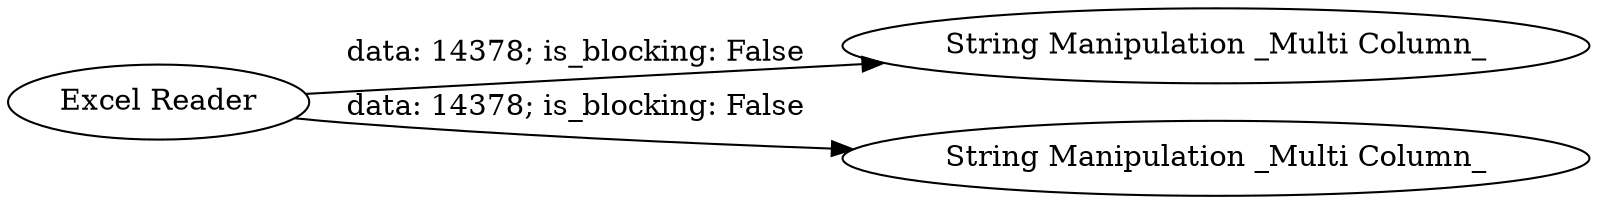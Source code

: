 digraph {
	"8604425502990382382_1" [label="Excel Reader"]
	"8604425502990382382_2" [label="String Manipulation _Multi Column_"]
	"8604425502990382382_3" [label="String Manipulation _Multi Column_"]
	"8604425502990382382_1" -> "8604425502990382382_3" [label="data: 14378; is_blocking: False"]
	"8604425502990382382_1" -> "8604425502990382382_2" [label="data: 14378; is_blocking: False"]
	rankdir=LR
}
